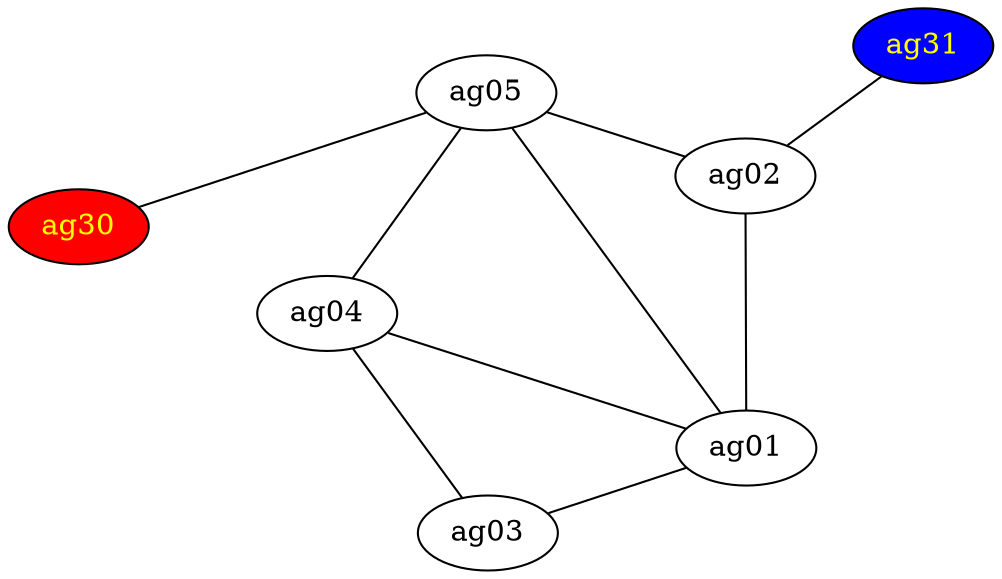 // https://www.geeksforgeeks.org/check-if-a-directed-graph-is-connected-or-not/
 // Take two bool arrays vis1 and vis2 of size N (number of nodes of a graph) and keep false in all indexes.
 //Start at a random vertex v of the graph G, and run a DFS(G, v).
 //Make all visited vertices v as vis1[v] = true.
 //Now reverse the direction of all the edges.
 //Start DFS at the vertex which was chosen at step 2.
 //Make all visited vertices v as vis2[v] = true.
 //If any vertex v has vis1[v] = false and vis2[v] = false then the graph is not connected.
 //
 //
 // https://www.baeldung.com/java-graphs

strict graph G {
    layout = circo
    ag30 [fillcolor = "red" fontcolor = "yellow" style = filled];
    ag05;
    ag02;
    ag01;
    ag04;
    ag03;
    ag31 [fillcolor = "blue" fontcolor = "yellow" style = filled];
    ag30 -- ag05;
    ag05 -- ag01;
    ag05 -- ag02;
    ag05 -- ag04;
    ag04 -- ag03;
    ag04 -- ag01;
    ag01 -- ag03;
    ag01 -- ag02;
    ag02 -- ag31;
}
